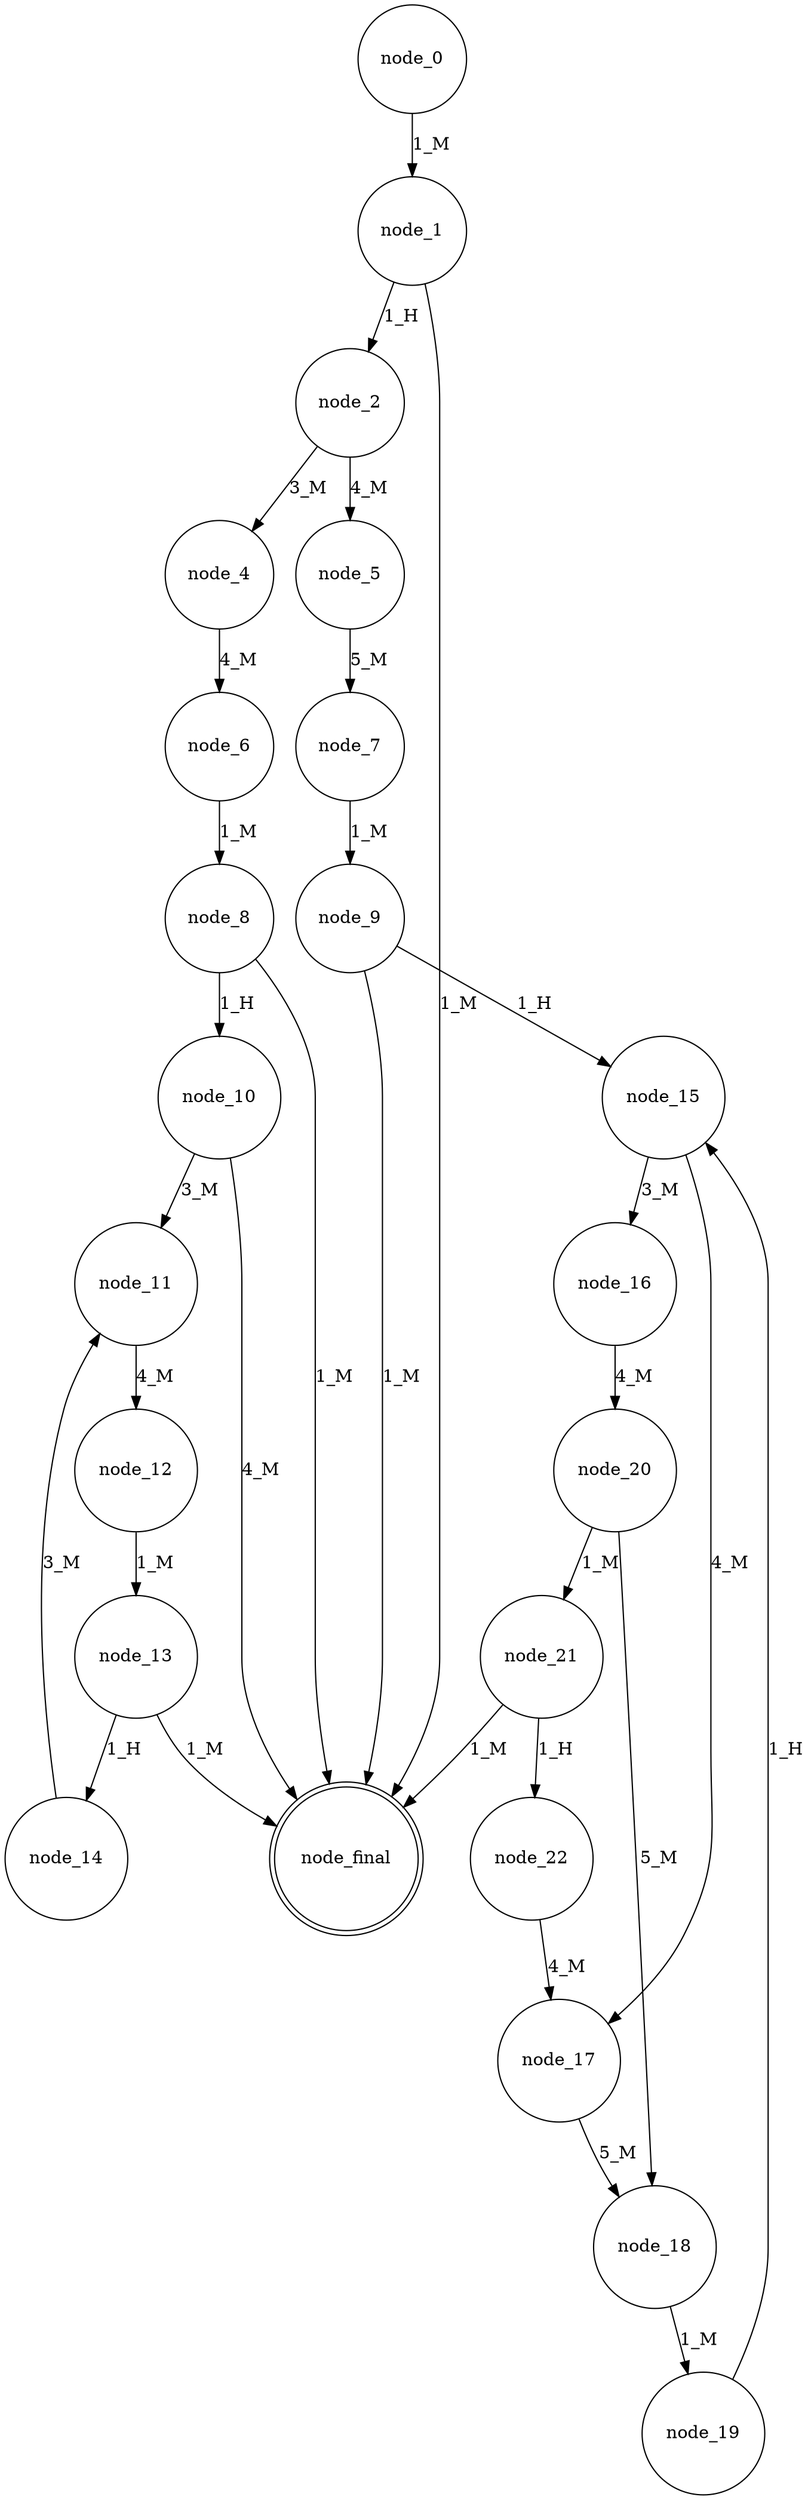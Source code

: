 digraph automaton {
  node [shape = doublecircle]; node_final;
  node [shape = circle]
  node_0 -> node_1 [label="1_M"]
  node_1 -> node_2 [label="1_H"]
  node_1 -> node_final [label="1_M"]
  node_10 -> node_11 [label="3_M"]
  node_10 -> node_final [label="4_M"]
  node_11 -> node_12 [label="4_M"]
  node_12 -> node_13 [label="1_M"]
  node_13 -> node_14 [label="1_H"]
  node_13 -> node_final [label="1_M"]
  node_14 -> node_11 [label="3_M"]
  node_15 -> node_16 [label="3_M"]
  node_15 -> node_17 [label="4_M"]
  node_16 -> node_20 [label="4_M"]
  node_17 -> node_18 [label="5_M"]
  node_18 -> node_19 [label="1_M"]
  node_19 -> node_15 [label="1_H"]
  node_2 -> node_4 [label="3_M"]
  node_2 -> node_5 [label="4_M"]
  node_20 -> node_21 [label="1_M"]
  node_20 -> node_18 [label="5_M"]
  node_21 -> node_22 [label="1_H"]
  node_21 -> node_final [label="1_M"]
  node_22 -> node_17 [label="4_M"]
  node_4 -> node_6 [label="4_M"]
  node_5 -> node_7 [label="5_M"]
  node_6 -> node_8 [label="1_M"]
  node_7 -> node_9 [label="1_M"]
  node_8 -> node_10 [label="1_H"]
  node_8 -> node_final [label="1_M"]
  node_9 -> node_15 [label="1_H"]
  node_9 -> node_final [label="1_M"]
}
